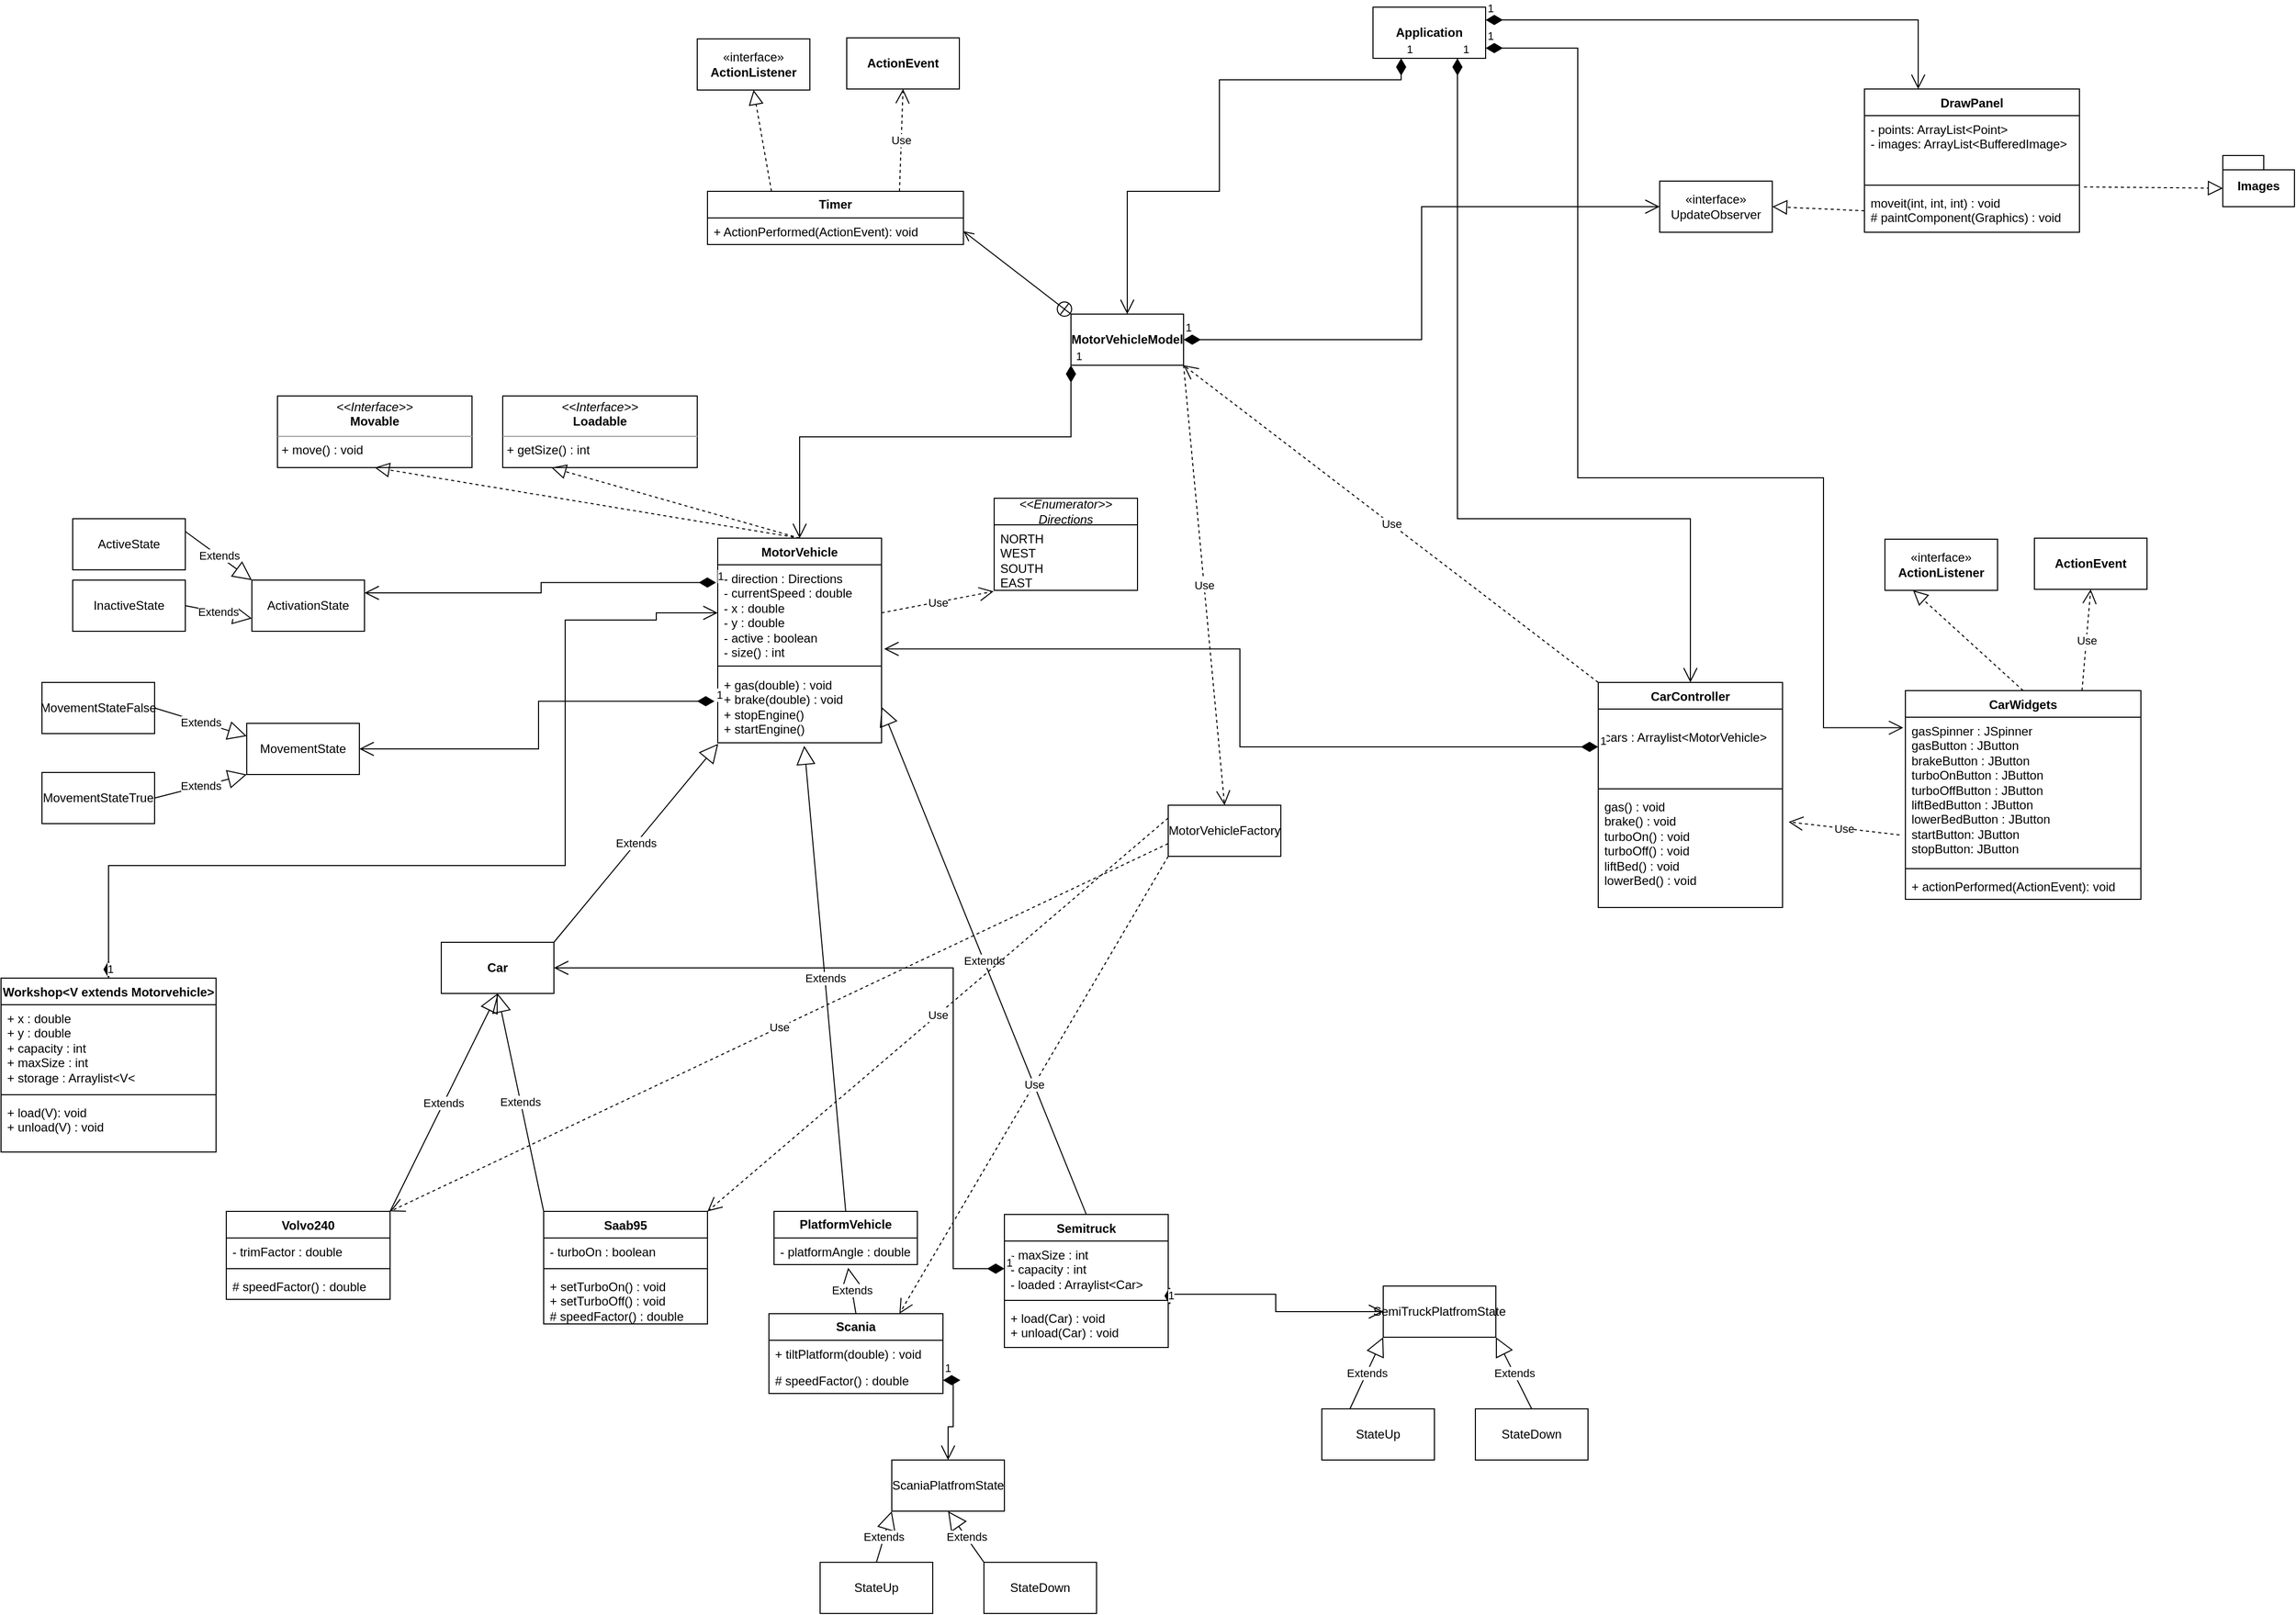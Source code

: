 <mxfile version="22.1.5" type="device">
  <diagram name="Sida-1" id="uA0Vbr96SRg69AaIN0WN">
    <mxGraphModel dx="2817" dy="2101" grid="1" gridSize="10" guides="1" tooltips="1" connect="1" arrows="1" fold="1" page="1" pageScale="1" pageWidth="827" pageHeight="1169" math="0" shadow="0">
      <root>
        <mxCell id="0" />
        <mxCell id="1" parent="0" />
        <mxCell id="_IKKTvD2-Kq94dH4sCkM-1" value="MotorVehicle" style="swimlane;fontStyle=1;align=center;verticalAlign=top;childLayout=stackLayout;horizontal=1;startSize=26;horizontalStack=0;resizeParent=1;resizeParentMax=0;resizeLast=0;collapsible=1;marginBottom=0;whiteSpace=wrap;html=1;" parent="1" vertex="1">
          <mxGeometry x="-100" y="-41" width="160" height="200" as="geometry" />
        </mxCell>
        <mxCell id="_IKKTvD2-Kq94dH4sCkM-2" value="- direction : Directions&lt;br&gt;- currentSpeed : double&lt;br&gt;- x : double&lt;br&gt;- y : double&lt;br&gt;- active : boolean&lt;br&gt;- size() : int" style="text;strokeColor=none;fillColor=none;align=left;verticalAlign=top;spacingLeft=4;spacingRight=4;overflow=hidden;rotatable=0;points=[[0,0.5],[1,0.5]];portConstraint=eastwest;whiteSpace=wrap;html=1;" parent="_IKKTvD2-Kq94dH4sCkM-1" vertex="1">
          <mxGeometry y="26" width="160" height="94" as="geometry" />
        </mxCell>
        <mxCell id="_IKKTvD2-Kq94dH4sCkM-3" value="" style="line;strokeWidth=1;fillColor=none;align=left;verticalAlign=middle;spacingTop=-1;spacingLeft=3;spacingRight=3;rotatable=0;labelPosition=right;points=[];portConstraint=eastwest;strokeColor=inherit;" parent="_IKKTvD2-Kq94dH4sCkM-1" vertex="1">
          <mxGeometry y="120" width="160" height="10" as="geometry" />
        </mxCell>
        <mxCell id="_IKKTvD2-Kq94dH4sCkM-4" value="+ gas(double) : void&lt;br&gt;+ brake(double) : void&lt;br&gt;+ stopEngine()&lt;br&gt;+ startEngine()" style="text;strokeColor=none;fillColor=none;align=left;verticalAlign=top;spacingLeft=4;spacingRight=4;overflow=hidden;rotatable=0;points=[[0,0.5],[1,0.5]];portConstraint=eastwest;whiteSpace=wrap;html=1;" parent="_IKKTvD2-Kq94dH4sCkM-1" vertex="1">
          <mxGeometry y="130" width="160" height="70" as="geometry" />
        </mxCell>
        <mxCell id="_IKKTvD2-Kq94dH4sCkM-5" value="&lt;p style=&quot;margin:0px;margin-top:4px;text-align:center;&quot;&gt;&lt;i&gt;&amp;lt;&amp;lt;Interface&amp;gt;&amp;gt;&lt;/i&gt;&lt;br&gt;&lt;b&gt;Movable&lt;/b&gt;&lt;/p&gt;&lt;hr size=&quot;1&quot;&gt;&lt;p style=&quot;margin:0px;margin-left:4px;&quot;&gt;+ move() : void&lt;/p&gt;" style="verticalAlign=top;align=left;overflow=fill;fontSize=12;fontFamily=Helvetica;html=1;whiteSpace=wrap;" parent="1" vertex="1">
          <mxGeometry x="-530" y="-180" width="190" height="70" as="geometry" />
        </mxCell>
        <mxCell id="_IKKTvD2-Kq94dH4sCkM-6" value="&lt;p style=&quot;margin:0px;margin-top:4px;text-align:center;&quot;&gt;&lt;i&gt;&amp;lt;&amp;lt;Interface&amp;gt;&amp;gt;&lt;/i&gt;&lt;br&gt;&lt;b&gt;Loadable&lt;/b&gt;&lt;/p&gt;&lt;hr size=&quot;1&quot;&gt;&lt;p style=&quot;margin:0px;margin-left:4px;&quot;&gt;+ getSize() : int&lt;/p&gt;" style="verticalAlign=top;align=left;overflow=fill;fontSize=12;fontFamily=Helvetica;html=1;whiteSpace=wrap;" parent="1" vertex="1">
          <mxGeometry x="-310" y="-180" width="190" height="70" as="geometry" />
        </mxCell>
        <mxCell id="_IKKTvD2-Kq94dH4sCkM-7" value="" style="endArrow=block;dashed=1;endFill=0;endSize=12;html=1;rounded=0;entryX=0.25;entryY=1;entryDx=0;entryDy=0;exitX=0.5;exitY=0;exitDx=0;exitDy=0;strokeColor=#000000;" parent="1" source="_IKKTvD2-Kq94dH4sCkM-1" target="_IKKTvD2-Kq94dH4sCkM-6" edge="1">
          <mxGeometry width="160" relative="1" as="geometry">
            <mxPoint x="10" y="69" as="sourcePoint" />
            <mxPoint x="170" y="69" as="targetPoint" />
          </mxGeometry>
        </mxCell>
        <mxCell id="_IKKTvD2-Kq94dH4sCkM-8" value="" style="endArrow=block;dashed=1;endFill=0;endSize=12;html=1;rounded=0;entryX=0.5;entryY=1;entryDx=0;entryDy=0;exitX=0.5;exitY=0;exitDx=0;exitDy=0;strokeColor=#000000;" parent="1" source="_IKKTvD2-Kq94dH4sCkM-1" target="_IKKTvD2-Kq94dH4sCkM-5" edge="1">
          <mxGeometry width="160" relative="1" as="geometry">
            <mxPoint x="10" y="69" as="sourcePoint" />
            <mxPoint x="170" y="69" as="targetPoint" />
          </mxGeometry>
        </mxCell>
        <mxCell id="_IKKTvD2-Kq94dH4sCkM-10" value="&lt;i&gt;&amp;lt;&amp;lt;Enumerator&amp;gt;&amp;gt;&lt;br&gt;Directions&lt;br&gt;&lt;/i&gt;" style="swimlane;fontStyle=0;childLayout=stackLayout;horizontal=1;startSize=26;fillColor=none;horizontalStack=0;resizeParent=1;resizeParentMax=0;resizeLast=0;collapsible=1;marginBottom=0;whiteSpace=wrap;html=1;" parent="1" vertex="1">
          <mxGeometry x="170" y="-80" width="140" height="90" as="geometry" />
        </mxCell>
        <mxCell id="_IKKTvD2-Kq94dH4sCkM-11" value="NORTH&lt;br&gt;WEST&lt;br&gt;SOUTH&lt;br&gt;EAST" style="text;strokeColor=none;fillColor=none;align=left;verticalAlign=top;spacingLeft=4;spacingRight=4;overflow=hidden;rotatable=0;points=[[0,0.5],[1,0.5]];portConstraint=eastwest;whiteSpace=wrap;html=1;" parent="_IKKTvD2-Kq94dH4sCkM-10" vertex="1">
          <mxGeometry y="26" width="140" height="64" as="geometry" />
        </mxCell>
        <mxCell id="_IKKTvD2-Kq94dH4sCkM-14" value="Use" style="endArrow=open;endSize=12;dashed=1;html=1;rounded=0;entryX=-0.004;entryY=1.016;entryDx=0;entryDy=0;entryPerimeter=0;exitX=1;exitY=0.5;exitDx=0;exitDy=0;strokeColor=#000000;" parent="1" source="_IKKTvD2-Kq94dH4sCkM-2" target="_IKKTvD2-Kq94dH4sCkM-11" edge="1">
          <mxGeometry width="160" relative="1" as="geometry">
            <mxPoint x="10" y="-31" as="sourcePoint" />
            <mxPoint x="170" y="-31" as="targetPoint" />
          </mxGeometry>
        </mxCell>
        <mxCell id="_IKKTvD2-Kq94dH4sCkM-19" value="&lt;b&gt;Car&lt;/b&gt;" style="html=1;whiteSpace=wrap;" parent="1" vertex="1">
          <mxGeometry x="-370" y="354" width="110" height="50" as="geometry" />
        </mxCell>
        <mxCell id="_IKKTvD2-Kq94dH4sCkM-20" value="Volvo240" style="swimlane;fontStyle=1;align=center;verticalAlign=top;childLayout=stackLayout;horizontal=1;startSize=26;horizontalStack=0;resizeParent=1;resizeParentMax=0;resizeLast=0;collapsible=1;marginBottom=0;whiteSpace=wrap;html=1;" parent="1" vertex="1">
          <mxGeometry x="-580" y="617" width="160" height="86" as="geometry" />
        </mxCell>
        <mxCell id="_IKKTvD2-Kq94dH4sCkM-21" value="- trimFactor : double" style="text;strokeColor=none;fillColor=none;align=left;verticalAlign=top;spacingLeft=4;spacingRight=4;overflow=hidden;rotatable=0;points=[[0,0.5],[1,0.5]];portConstraint=eastwest;whiteSpace=wrap;html=1;" parent="_IKKTvD2-Kq94dH4sCkM-20" vertex="1">
          <mxGeometry y="26" width="160" height="26" as="geometry" />
        </mxCell>
        <mxCell id="_IKKTvD2-Kq94dH4sCkM-22" value="" style="line;strokeWidth=1;fillColor=none;align=left;verticalAlign=middle;spacingTop=-1;spacingLeft=3;spacingRight=3;rotatable=0;labelPosition=right;points=[];portConstraint=eastwest;strokeColor=inherit;" parent="_IKKTvD2-Kq94dH4sCkM-20" vertex="1">
          <mxGeometry y="52" width="160" height="8" as="geometry" />
        </mxCell>
        <mxCell id="_IKKTvD2-Kq94dH4sCkM-23" value="# speedFactor() : double" style="text;strokeColor=none;fillColor=none;align=left;verticalAlign=top;spacingLeft=4;spacingRight=4;overflow=hidden;rotatable=0;points=[[0,0.5],[1,0.5]];portConstraint=eastwest;whiteSpace=wrap;html=1;" parent="_IKKTvD2-Kq94dH4sCkM-20" vertex="1">
          <mxGeometry y="60" width="160" height="26" as="geometry" />
        </mxCell>
        <mxCell id="_IKKTvD2-Kq94dH4sCkM-24" value="Saab95" style="swimlane;fontStyle=1;align=center;verticalAlign=top;childLayout=stackLayout;horizontal=1;startSize=26;horizontalStack=0;resizeParent=1;resizeParentMax=0;resizeLast=0;collapsible=1;marginBottom=0;whiteSpace=wrap;html=1;" parent="1" vertex="1">
          <mxGeometry x="-270" y="617" width="160" height="110" as="geometry" />
        </mxCell>
        <mxCell id="_IKKTvD2-Kq94dH4sCkM-25" value="- turboOn : boolean" style="text;strokeColor=none;fillColor=none;align=left;verticalAlign=top;spacingLeft=4;spacingRight=4;overflow=hidden;rotatable=0;points=[[0,0.5],[1,0.5]];portConstraint=eastwest;whiteSpace=wrap;html=1;" parent="_IKKTvD2-Kq94dH4sCkM-24" vertex="1">
          <mxGeometry y="26" width="160" height="26" as="geometry" />
        </mxCell>
        <mxCell id="_IKKTvD2-Kq94dH4sCkM-26" value="" style="line;strokeWidth=1;fillColor=none;align=left;verticalAlign=middle;spacingTop=-1;spacingLeft=3;spacingRight=3;rotatable=0;labelPosition=right;points=[];portConstraint=eastwest;strokeColor=inherit;" parent="_IKKTvD2-Kq94dH4sCkM-24" vertex="1">
          <mxGeometry y="52" width="160" height="8" as="geometry" />
        </mxCell>
        <mxCell id="_IKKTvD2-Kq94dH4sCkM-27" value="+ setTurboOn() : void&lt;br&gt;+ setTurboOff() : void&lt;br&gt;# speedFactor() : double" style="text;strokeColor=none;fillColor=none;align=left;verticalAlign=top;spacingLeft=4;spacingRight=4;overflow=hidden;rotatable=0;points=[[0,0.5],[1,0.5]];portConstraint=eastwest;whiteSpace=wrap;html=1;" parent="_IKKTvD2-Kq94dH4sCkM-24" vertex="1">
          <mxGeometry y="60" width="160" height="50" as="geometry" />
        </mxCell>
        <mxCell id="_IKKTvD2-Kq94dH4sCkM-28" value="Extends" style="endArrow=block;endSize=16;endFill=0;html=1;rounded=0;exitX=1;exitY=0;exitDx=0;exitDy=0;entryX=0.5;entryY=1;entryDx=0;entryDy=0;strokeColor=#000000;" parent="1" source="_IKKTvD2-Kq94dH4sCkM-20" target="_IKKTvD2-Kq94dH4sCkM-19" edge="1">
          <mxGeometry width="160" relative="1" as="geometry">
            <mxPoint x="-240" y="354" as="sourcePoint" />
            <mxPoint x="-80" y="354" as="targetPoint" />
          </mxGeometry>
        </mxCell>
        <mxCell id="_IKKTvD2-Kq94dH4sCkM-29" value="Extends" style="endArrow=block;endSize=16;endFill=0;html=1;rounded=0;exitX=0;exitY=0;exitDx=0;exitDy=0;entryX=0.5;entryY=1;entryDx=0;entryDy=0;strokeColor=#000000;" parent="1" source="_IKKTvD2-Kq94dH4sCkM-24" target="_IKKTvD2-Kq94dH4sCkM-19" edge="1">
          <mxGeometry width="160" relative="1" as="geometry">
            <mxPoint x="-240" y="354" as="sourcePoint" />
            <mxPoint x="-80" y="354" as="targetPoint" />
          </mxGeometry>
        </mxCell>
        <mxCell id="_IKKTvD2-Kq94dH4sCkM-31" value="Extends" style="endArrow=block;endSize=16;endFill=0;html=1;rounded=0;exitX=1;exitY=0;exitDx=0;exitDy=0;entryX=0.003;entryY=1.014;entryDx=0;entryDy=0;entryPerimeter=0;strokeColor=#000000;" parent="1" source="_IKKTvD2-Kq94dH4sCkM-19" target="_IKKTvD2-Kq94dH4sCkM-4" edge="1">
          <mxGeometry width="160" relative="1" as="geometry">
            <mxPoint x="-220" y="269" as="sourcePoint" />
            <mxPoint x="-60" y="269" as="targetPoint" />
          </mxGeometry>
        </mxCell>
        <mxCell id="_IKKTvD2-Kq94dH4sCkM-36" value="Extends" style="endArrow=block;endSize=16;endFill=0;html=1;rounded=0;exitX=0.5;exitY=0;exitDx=0;exitDy=0;entryX=0.528;entryY=1.042;entryDx=0;entryDy=0;entryPerimeter=0;strokeColor=#000000;" parent="1" source="_IKKTvD2-Kq94dH4sCkM-37" target="_IKKTvD2-Kq94dH4sCkM-4" edge="1">
          <mxGeometry width="160" relative="1" as="geometry">
            <mxPoint x="105" y="269" as="sourcePoint" />
            <mxPoint x="250" y="349" as="targetPoint" />
          </mxGeometry>
        </mxCell>
        <mxCell id="_IKKTvD2-Kq94dH4sCkM-37" value="&lt;b&gt;PlatformVehicle&lt;/b&gt;" style="swimlane;fontStyle=0;childLayout=stackLayout;horizontal=1;startSize=26;fillColor=none;horizontalStack=0;resizeParent=1;resizeParentMax=0;resizeLast=0;collapsible=1;marginBottom=0;whiteSpace=wrap;html=1;" parent="1" vertex="1">
          <mxGeometry x="-45" y="617" width="140" height="52" as="geometry" />
        </mxCell>
        <mxCell id="_IKKTvD2-Kq94dH4sCkM-38" value="- platformAngle : double" style="text;strokeColor=none;fillColor=none;align=left;verticalAlign=top;spacingLeft=4;spacingRight=4;overflow=hidden;rotatable=0;points=[[0,0.5],[1,0.5]];portConstraint=eastwest;whiteSpace=wrap;html=1;" parent="_IKKTvD2-Kq94dH4sCkM-37" vertex="1">
          <mxGeometry y="26" width="140" height="26" as="geometry" />
        </mxCell>
        <mxCell id="_IKKTvD2-Kq94dH4sCkM-41" value="&lt;b&gt;Scania&lt;/b&gt;" style="swimlane;fontStyle=0;childLayout=stackLayout;horizontal=1;startSize=26;fillColor=none;horizontalStack=0;resizeParent=1;resizeParentMax=0;resizeLast=0;collapsible=1;marginBottom=0;whiteSpace=wrap;html=1;" parent="1" vertex="1">
          <mxGeometry x="-50" y="717" width="170" height="78" as="geometry" />
        </mxCell>
        <mxCell id="_IKKTvD2-Kq94dH4sCkM-42" value="+ tiltPlatform(double) : void" style="text;strokeColor=none;fillColor=none;align=left;verticalAlign=top;spacingLeft=4;spacingRight=4;overflow=hidden;rotatable=0;points=[[0,0.5],[1,0.5]];portConstraint=eastwest;whiteSpace=wrap;html=1;" parent="_IKKTvD2-Kq94dH4sCkM-41" vertex="1">
          <mxGeometry y="26" width="170" height="26" as="geometry" />
        </mxCell>
        <mxCell id="_IKKTvD2-Kq94dH4sCkM-43" value="# speedFactor() : double" style="text;strokeColor=none;fillColor=none;align=left;verticalAlign=top;spacingLeft=4;spacingRight=4;overflow=hidden;rotatable=0;points=[[0,0.5],[1,0.5]];portConstraint=eastwest;whiteSpace=wrap;html=1;" parent="_IKKTvD2-Kq94dH4sCkM-41" vertex="1">
          <mxGeometry y="52" width="170" height="26" as="geometry" />
        </mxCell>
        <mxCell id="_IKKTvD2-Kq94dH4sCkM-46" value="Semitruck" style="swimlane;fontStyle=1;align=center;verticalAlign=top;childLayout=stackLayout;horizontal=1;startSize=26;horizontalStack=0;resizeParent=1;resizeParentMax=0;resizeLast=0;collapsible=1;marginBottom=0;whiteSpace=wrap;html=1;" parent="1" vertex="1">
          <mxGeometry x="180" y="620" width="160" height="130" as="geometry" />
        </mxCell>
        <mxCell id="_IKKTvD2-Kq94dH4sCkM-47" value="- maxSize : int&lt;br&gt;- capacity : int&lt;br&gt;- loaded : Arraylist&amp;lt;Car&amp;gt;" style="text;strokeColor=none;fillColor=none;align=left;verticalAlign=top;spacingLeft=4;spacingRight=4;overflow=hidden;rotatable=0;points=[[0,0.5],[1,0.5]];portConstraint=eastwest;whiteSpace=wrap;html=1;" parent="_IKKTvD2-Kq94dH4sCkM-46" vertex="1">
          <mxGeometry y="26" width="160" height="54" as="geometry" />
        </mxCell>
        <mxCell id="_IKKTvD2-Kq94dH4sCkM-48" value="" style="line;strokeWidth=1;fillColor=none;align=left;verticalAlign=middle;spacingTop=-1;spacingLeft=3;spacingRight=3;rotatable=0;labelPosition=right;points=[];portConstraint=eastwest;strokeColor=inherit;" parent="_IKKTvD2-Kq94dH4sCkM-46" vertex="1">
          <mxGeometry y="80" width="160" height="8" as="geometry" />
        </mxCell>
        <mxCell id="_IKKTvD2-Kq94dH4sCkM-49" value="+ load(Car) : void&lt;br&gt;+ unload(Car) : void" style="text;strokeColor=none;fillColor=none;align=left;verticalAlign=top;spacingLeft=4;spacingRight=4;overflow=hidden;rotatable=0;points=[[0,0.5],[1,0.5]];portConstraint=eastwest;whiteSpace=wrap;html=1;" parent="_IKKTvD2-Kq94dH4sCkM-46" vertex="1">
          <mxGeometry y="88" width="160" height="42" as="geometry" />
        </mxCell>
        <mxCell id="GvxSRBtj386_9GLS7rXv-1" value="Extends" style="endArrow=block;endSize=16;endFill=0;html=1;rounded=0;exitX=0.5;exitY=0;exitDx=0;exitDy=0;entryX=1;entryY=0.5;entryDx=0;entryDy=0;strokeColor=#000000;" parent="1" source="_IKKTvD2-Kq94dH4sCkM-46" target="_IKKTvD2-Kq94dH4sCkM-4" edge="1">
          <mxGeometry width="160" relative="1" as="geometry">
            <mxPoint x="320" y="179" as="sourcePoint" />
            <mxPoint x="480" y="179" as="targetPoint" />
          </mxGeometry>
        </mxCell>
        <mxCell id="GvxSRBtj386_9GLS7rXv-3" value="Extends" style="endArrow=block;endSize=16;endFill=0;html=1;rounded=0;exitX=0.5;exitY=0;exitDx=0;exitDy=0;entryX=0.517;entryY=1.118;entryDx=0;entryDy=0;entryPerimeter=0;strokeColor=#000000;" parent="1" source="_IKKTvD2-Kq94dH4sCkM-41" target="_IKKTvD2-Kq94dH4sCkM-38" edge="1">
          <mxGeometry width="160" relative="1" as="geometry">
            <mxPoint x="-260" y="612" as="sourcePoint" />
            <mxPoint x="-100" y="612" as="targetPoint" />
          </mxGeometry>
        </mxCell>
        <mxCell id="GvxSRBtj386_9GLS7rXv-4" value="1" style="endArrow=open;html=1;endSize=12;startArrow=diamondThin;startSize=14;startFill=1;edgeStyle=orthogonalEdgeStyle;align=left;verticalAlign=bottom;rounded=0;exitX=0;exitY=0.5;exitDx=0;exitDy=0;entryX=1;entryY=0.5;entryDx=0;entryDy=0;strokeColor=#000000;" parent="1" source="_IKKTvD2-Kq94dH4sCkM-47" target="_IKKTvD2-Kq94dH4sCkM-19" edge="1">
          <mxGeometry x="-1" y="3" relative="1" as="geometry">
            <mxPoint x="-160" y="399" as="sourcePoint" />
            <mxPoint y="399" as="targetPoint" />
            <Array as="points">
              <mxPoint x="130" y="673" />
              <mxPoint x="130" y="379" />
            </Array>
          </mxGeometry>
        </mxCell>
        <mxCell id="GvxSRBtj386_9GLS7rXv-5" value="Workshop&amp;lt;V extends Motorvehicle&amp;gt;" style="swimlane;fontStyle=1;align=center;verticalAlign=top;childLayout=stackLayout;horizontal=1;startSize=26;horizontalStack=0;resizeParent=1;resizeParentMax=0;resizeLast=0;collapsible=1;marginBottom=0;whiteSpace=wrap;html=1;" parent="1" vertex="1">
          <mxGeometry x="-800" y="389" width="210" height="170" as="geometry" />
        </mxCell>
        <mxCell id="GvxSRBtj386_9GLS7rXv-6" value="+ x : double&lt;br&gt;+ y : double&lt;br&gt;+ capacity : int&lt;br&gt;+ maxSize : int&lt;br&gt;+ storage : Arraylist&amp;lt;V&amp;lt;" style="text;strokeColor=none;fillColor=none;align=left;verticalAlign=top;spacingLeft=4;spacingRight=4;overflow=hidden;rotatable=0;points=[[0,0.5],[1,0.5]];portConstraint=eastwest;whiteSpace=wrap;html=1;" parent="GvxSRBtj386_9GLS7rXv-5" vertex="1">
          <mxGeometry y="26" width="210" height="84" as="geometry" />
        </mxCell>
        <mxCell id="GvxSRBtj386_9GLS7rXv-7" value="" style="line;strokeWidth=1;fillColor=none;align=left;verticalAlign=middle;spacingTop=-1;spacingLeft=3;spacingRight=3;rotatable=0;labelPosition=right;points=[];portConstraint=eastwest;strokeColor=inherit;" parent="GvxSRBtj386_9GLS7rXv-5" vertex="1">
          <mxGeometry y="110" width="210" height="8" as="geometry" />
        </mxCell>
        <mxCell id="GvxSRBtj386_9GLS7rXv-8" value="+ load(V): void&lt;br&gt;+ unload(V) : void" style="text;strokeColor=none;fillColor=none;align=left;verticalAlign=top;spacingLeft=4;spacingRight=4;overflow=hidden;rotatable=0;points=[[0,0.5],[1,0.5]];portConstraint=eastwest;whiteSpace=wrap;html=1;" parent="GvxSRBtj386_9GLS7rXv-5" vertex="1">
          <mxGeometry y="118" width="210" height="52" as="geometry" />
        </mxCell>
        <mxCell id="GvxSRBtj386_9GLS7rXv-10" value="1" style="endArrow=open;html=1;endSize=12;startArrow=diamondThin;startSize=14;startFill=1;edgeStyle=orthogonalEdgeStyle;align=left;verticalAlign=bottom;rounded=0;exitX=0.5;exitY=0;exitDx=0;exitDy=0;entryX=0;entryY=0.5;entryDx=0;entryDy=0;strokeColor=#000000;" parent="1" source="GvxSRBtj386_9GLS7rXv-5" target="_IKKTvD2-Kq94dH4sCkM-2" edge="1">
          <mxGeometry x="-1" y="3" relative="1" as="geometry">
            <mxPoint x="-780" y="289" as="sourcePoint" />
            <mxPoint x="-250" y="29" as="targetPoint" />
            <Array as="points">
              <mxPoint x="-695" y="279" />
              <mxPoint x="-249" y="279" />
              <mxPoint x="-249" y="39" />
              <mxPoint x="-160" y="39" />
              <mxPoint x="-160" y="32" />
            </Array>
          </mxGeometry>
        </mxCell>
        <mxCell id="GvxSRBtj386_9GLS7rXv-12" value="CarController" style="swimlane;fontStyle=1;align=center;verticalAlign=top;childLayout=stackLayout;horizontal=1;startSize=26;horizontalStack=0;resizeParent=1;resizeParentMax=0;resizeLast=0;collapsible=1;marginBottom=0;whiteSpace=wrap;html=1;" parent="1" vertex="1">
          <mxGeometry x="760" y="100" width="180" height="220" as="geometry" />
        </mxCell>
        <mxCell id="GvxSRBtj386_9GLS7rXv-13" value="&lt;br&gt;cars : Arraylist&amp;lt;MotorVehicle&amp;gt;" style="text;strokeColor=none;fillColor=none;align=left;verticalAlign=top;spacingLeft=4;spacingRight=4;overflow=hidden;rotatable=0;points=[[0,0.5],[1,0.5]];portConstraint=eastwest;whiteSpace=wrap;html=1;" parent="GvxSRBtj386_9GLS7rXv-12" vertex="1">
          <mxGeometry y="26" width="180" height="74" as="geometry" />
        </mxCell>
        <mxCell id="GvxSRBtj386_9GLS7rXv-14" value="" style="line;strokeWidth=1;fillColor=none;align=left;verticalAlign=middle;spacingTop=-1;spacingLeft=3;spacingRight=3;rotatable=0;labelPosition=right;points=[];portConstraint=eastwest;strokeColor=inherit;" parent="GvxSRBtj386_9GLS7rXv-12" vertex="1">
          <mxGeometry y="100" width="180" height="8" as="geometry" />
        </mxCell>
        <mxCell id="GvxSRBtj386_9GLS7rXv-15" value="gas() : void&lt;br&gt;brake() : void&lt;br&gt;turboOn() : void&lt;br&gt;turboOff() : void&lt;br&gt;liftBed() : void&lt;br&gt;lowerBed() : void" style="text;strokeColor=none;fillColor=none;align=left;verticalAlign=top;spacingLeft=4;spacingRight=4;overflow=hidden;rotatable=0;points=[[0,0.5],[1,0.5]];portConstraint=eastwest;whiteSpace=wrap;html=1;" parent="GvxSRBtj386_9GLS7rXv-12" vertex="1">
          <mxGeometry y="108" width="180" height="112" as="geometry" />
        </mxCell>
        <mxCell id="GvxSRBtj386_9GLS7rXv-20" value="&lt;b&gt;Timer&lt;/b&gt;" style="swimlane;fontStyle=0;childLayout=stackLayout;horizontal=1;startSize=26;fillColor=none;horizontalStack=0;resizeParent=1;resizeParentMax=0;resizeLast=0;collapsible=1;marginBottom=0;whiteSpace=wrap;html=1;" parent="1" vertex="1">
          <mxGeometry x="-110" y="-380" width="250" height="52" as="geometry" />
        </mxCell>
        <mxCell id="GvxSRBtj386_9GLS7rXv-21" value="+ ActionPerformed(ActionEvent): void" style="text;strokeColor=none;fillColor=none;align=left;verticalAlign=top;spacingLeft=4;spacingRight=4;overflow=hidden;rotatable=0;points=[[0,0.5],[1,0.5]];portConstraint=eastwest;whiteSpace=wrap;html=1;" parent="GvxSRBtj386_9GLS7rXv-20" vertex="1">
          <mxGeometry y="26" width="250" height="26" as="geometry" />
        </mxCell>
        <mxCell id="GvxSRBtj386_9GLS7rXv-25" value="«interface»&lt;br&gt;&lt;b&gt;ActionListener&lt;/b&gt;" style="html=1;whiteSpace=wrap;" parent="1" vertex="1">
          <mxGeometry x="1040" y="-40" width="110" height="50" as="geometry" />
        </mxCell>
        <mxCell id="GvxSRBtj386_9GLS7rXv-28" value="CarWidgets" style="swimlane;fontStyle=1;align=center;verticalAlign=top;childLayout=stackLayout;horizontal=1;startSize=26;horizontalStack=0;resizeParent=1;resizeParentMax=0;resizeLast=0;collapsible=1;marginBottom=0;whiteSpace=wrap;html=1;" parent="1" vertex="1">
          <mxGeometry x="1060" y="108" width="230" height="204" as="geometry" />
        </mxCell>
        <mxCell id="GvxSRBtj386_9GLS7rXv-29" value="gasSpinner : JSpinner&lt;br&gt;gasButton : JButton&lt;br&gt;brakeButton : JButton&lt;br&gt;turboOnButton : JButton&lt;br&gt;turboOffButton : JButton&lt;br&gt;liftBedButton : JButton&lt;br&gt;lowerBedButton : JButton&lt;br&gt;startButton: JButton&lt;br&gt;stopButton: JButton" style="text;strokeColor=none;fillColor=none;align=left;verticalAlign=top;spacingLeft=4;spacingRight=4;overflow=hidden;rotatable=0;points=[[0,0.5],[1,0.5]];portConstraint=eastwest;whiteSpace=wrap;html=1;" parent="GvxSRBtj386_9GLS7rXv-28" vertex="1">
          <mxGeometry y="26" width="230" height="144" as="geometry" />
        </mxCell>
        <mxCell id="GvxSRBtj386_9GLS7rXv-30" value="" style="line;strokeWidth=1;fillColor=none;align=left;verticalAlign=middle;spacingTop=-1;spacingLeft=3;spacingRight=3;rotatable=0;labelPosition=right;points=[];portConstraint=eastwest;strokeColor=inherit;" parent="GvxSRBtj386_9GLS7rXv-28" vertex="1">
          <mxGeometry y="170" width="230" height="8" as="geometry" />
        </mxCell>
        <mxCell id="GvxSRBtj386_9GLS7rXv-31" value="+ actionPerformed(ActionEvent): void" style="text;strokeColor=none;fillColor=none;align=left;verticalAlign=top;spacingLeft=4;spacingRight=4;overflow=hidden;rotatable=0;points=[[0,0.5],[1,0.5]];portConstraint=eastwest;whiteSpace=wrap;html=1;" parent="GvxSRBtj386_9GLS7rXv-28" vertex="1">
          <mxGeometry y="178" width="230" height="26" as="geometry" />
        </mxCell>
        <mxCell id="GvxSRBtj386_9GLS7rXv-32" value="1" style="endArrow=open;html=1;endSize=12;startArrow=diamondThin;startSize=14;startFill=1;edgeStyle=orthogonalEdgeStyle;align=left;verticalAlign=bottom;rounded=0;entryX=1.016;entryY=0.875;entryDx=0;entryDy=0;entryPerimeter=0;exitX=0;exitY=0.5;exitDx=0;exitDy=0;strokeColor=#000000;" parent="1" source="GvxSRBtj386_9GLS7rXv-13" target="_IKKTvD2-Kq94dH4sCkM-2" edge="1">
          <mxGeometry x="-1" y="3" relative="1" as="geometry">
            <mxPoint x="820" y="190" as="sourcePoint" />
            <mxPoint x="980" y="190" as="targetPoint" />
          </mxGeometry>
        </mxCell>
        <mxCell id="GvxSRBtj386_9GLS7rXv-37" value="&lt;b&gt;ActionEvent&lt;/b&gt;" style="html=1;whiteSpace=wrap;" parent="1" vertex="1">
          <mxGeometry x="1186" y="-41" width="110" height="50" as="geometry" />
        </mxCell>
        <mxCell id="GvxSRBtj386_9GLS7rXv-38" value="" style="endArrow=block;dashed=1;endFill=0;endSize=12;html=1;rounded=0;exitX=0.5;exitY=0;exitDx=0;exitDy=0;entryX=0.25;entryY=1;entryDx=0;entryDy=0;strokeColor=#000000;" parent="1" source="GvxSRBtj386_9GLS7rXv-28" target="GvxSRBtj386_9GLS7rXv-25" edge="1">
          <mxGeometry width="160" relative="1" as="geometry">
            <mxPoint x="1010" y="180" as="sourcePoint" />
            <mxPoint x="1190" y="20" as="targetPoint" />
          </mxGeometry>
        </mxCell>
        <mxCell id="GvxSRBtj386_9GLS7rXv-39" value="Use" style="endArrow=open;endSize=12;dashed=1;html=1;rounded=0;exitX=0.75;exitY=0;exitDx=0;exitDy=0;entryX=0.5;entryY=1;entryDx=0;entryDy=0;strokeColor=#000000;" parent="1" source="GvxSRBtj386_9GLS7rXv-28" target="GvxSRBtj386_9GLS7rXv-37" edge="1">
          <mxGeometry width="160" relative="1" as="geometry">
            <mxPoint x="1010" y="180" as="sourcePoint" />
            <mxPoint x="1170" y="180" as="targetPoint" />
          </mxGeometry>
        </mxCell>
        <mxCell id="GvxSRBtj386_9GLS7rXv-43" value="Use" style="endArrow=open;endSize=12;dashed=1;html=1;rounded=0;exitX=-0.025;exitY=0.799;exitDx=0;exitDy=0;exitPerimeter=0;entryX=1.033;entryY=0.253;entryDx=0;entryDy=0;entryPerimeter=0;strokeColor=#000000;" parent="1" source="GvxSRBtj386_9GLS7rXv-29" target="GvxSRBtj386_9GLS7rXv-15" edge="1">
          <mxGeometry width="160" relative="1" as="geometry">
            <mxPoint x="970" y="268" as="sourcePoint" />
            <mxPoint x="1130" y="268" as="targetPoint" />
          </mxGeometry>
        </mxCell>
        <mxCell id="GvxSRBtj386_9GLS7rXv-45" value="DrawPanel" style="swimlane;fontStyle=1;align=center;verticalAlign=top;childLayout=stackLayout;horizontal=1;startSize=26;horizontalStack=0;resizeParent=1;resizeParentMax=0;resizeLast=0;collapsible=1;marginBottom=0;whiteSpace=wrap;html=1;" parent="1" vertex="1">
          <mxGeometry x="1020" y="-480" width="210" height="140" as="geometry" />
        </mxCell>
        <mxCell id="GvxSRBtj386_9GLS7rXv-46" value="- points: ArrayList&amp;lt;Point&amp;gt;&lt;br&gt;- images: ArrayList&amp;lt;BufferedImage&amp;gt;" style="text;strokeColor=none;fillColor=none;align=left;verticalAlign=top;spacingLeft=4;spacingRight=4;overflow=hidden;rotatable=0;points=[[0,0.5],[1,0.5]];portConstraint=eastwest;whiteSpace=wrap;html=1;" parent="GvxSRBtj386_9GLS7rXv-45" vertex="1">
          <mxGeometry y="26" width="210" height="64" as="geometry" />
        </mxCell>
        <mxCell id="GvxSRBtj386_9GLS7rXv-47" value="" style="line;strokeWidth=1;fillColor=none;align=left;verticalAlign=middle;spacingTop=-1;spacingLeft=3;spacingRight=3;rotatable=0;labelPosition=right;points=[];portConstraint=eastwest;strokeColor=inherit;" parent="GvxSRBtj386_9GLS7rXv-45" vertex="1">
          <mxGeometry y="90" width="210" height="8" as="geometry" />
        </mxCell>
        <mxCell id="GvxSRBtj386_9GLS7rXv-48" value="moveit(int, int, int) : void&lt;br&gt;# paintComponent(Graphics) : void" style="text;strokeColor=none;fillColor=none;align=left;verticalAlign=top;spacingLeft=4;spacingRight=4;overflow=hidden;rotatable=0;points=[[0,0.5],[1,0.5]];portConstraint=eastwest;whiteSpace=wrap;html=1;" parent="GvxSRBtj386_9GLS7rXv-45" vertex="1">
          <mxGeometry y="98" width="210" height="42" as="geometry" />
        </mxCell>
        <mxCell id="GvxSRBtj386_9GLS7rXv-56" value="Images" style="shape=folder;fontStyle=1;spacingTop=10;tabWidth=40;tabHeight=14;tabPosition=left;html=1;whiteSpace=wrap;" parent="1" vertex="1">
          <mxGeometry x="1370" y="-415" width="70" height="50" as="geometry" />
        </mxCell>
        <mxCell id="GvxSRBtj386_9GLS7rXv-57" value="" style="endArrow=block;dashed=1;endFill=0;endSize=12;html=1;rounded=0;exitX=1.021;exitY=1.089;exitDx=0;exitDy=0;exitPerimeter=0;entryX=0;entryY=0;entryDx=0;entryDy=32;entryPerimeter=0;strokeColor=#000000;" parent="1" source="GvxSRBtj386_9GLS7rXv-46" target="GvxSRBtj386_9GLS7rXv-56" edge="1">
          <mxGeometry width="160" relative="1" as="geometry">
            <mxPoint x="1260" y="-315" as="sourcePoint" />
            <mxPoint x="1420" y="-315" as="targetPoint" />
          </mxGeometry>
        </mxCell>
        <mxCell id="GvxSRBtj386_9GLS7rXv-73" value="&lt;b&gt;Application&lt;/b&gt;" style="html=1;whiteSpace=wrap;" parent="1" vertex="1">
          <mxGeometry x="540" y="-560" width="110" height="50" as="geometry" />
        </mxCell>
        <mxCell id="GvxSRBtj386_9GLS7rXv-74" value="&lt;b&gt;MotorVehicleModel&lt;/b&gt;" style="html=1;whiteSpace=wrap;" parent="1" vertex="1">
          <mxGeometry x="245" y="-260" width="110" height="50" as="geometry" />
        </mxCell>
        <mxCell id="GvxSRBtj386_9GLS7rXv-75" value="" style="endArrow=open;startArrow=circlePlus;endFill=0;startFill=0;endSize=8;html=1;rounded=0;exitX=0;exitY=0;exitDx=0;exitDy=0;entryX=1;entryY=0.5;entryDx=0;entryDy=0;" parent="1" source="GvxSRBtj386_9GLS7rXv-74" target="GvxSRBtj386_9GLS7rXv-21" edge="1">
          <mxGeometry width="160" relative="1" as="geometry">
            <mxPoint x="660" y="-60" as="sourcePoint" />
            <mxPoint x="820" y="-60" as="targetPoint" />
          </mxGeometry>
        </mxCell>
        <mxCell id="GvxSRBtj386_9GLS7rXv-76" value="1" style="endArrow=open;html=1;endSize=12;startArrow=diamondThin;startSize=14;startFill=1;edgeStyle=orthogonalEdgeStyle;align=left;verticalAlign=bottom;rounded=0;entryX=0.5;entryY=0;entryDx=0;entryDy=0;exitX=0.25;exitY=1;exitDx=0;exitDy=0;" parent="1" source="GvxSRBtj386_9GLS7rXv-73" target="GvxSRBtj386_9GLS7rXv-74" edge="1">
          <mxGeometry x="-1" y="3" relative="1" as="geometry">
            <mxPoint x="440" y="-489" as="sourcePoint" />
            <mxPoint x="1090" y="-290" as="targetPoint" />
            <Array as="points">
              <mxPoint x="568" y="-489" />
              <mxPoint x="390" y="-489" />
              <mxPoint x="390" y="-380" />
              <mxPoint x="300" y="-380" />
            </Array>
          </mxGeometry>
        </mxCell>
        <mxCell id="GvxSRBtj386_9GLS7rXv-79" value="«interface»&lt;br&gt;UpdateObserver" style="html=1;whiteSpace=wrap;" parent="1" vertex="1">
          <mxGeometry x="820" y="-390" width="110" height="50" as="geometry" />
        </mxCell>
        <mxCell id="GvxSRBtj386_9GLS7rXv-81" value="" style="endArrow=block;dashed=1;endFill=0;endSize=12;html=1;rounded=0;exitX=0;exitY=0.5;exitDx=0;exitDy=0;entryX=1;entryY=0.5;entryDx=0;entryDy=0;" parent="1" source="GvxSRBtj386_9GLS7rXv-48" target="GvxSRBtj386_9GLS7rXv-79" edge="1">
          <mxGeometry width="160" relative="1" as="geometry">
            <mxPoint x="1170" y="-450" as="sourcePoint" />
            <mxPoint x="1330" y="-450" as="targetPoint" />
          </mxGeometry>
        </mxCell>
        <mxCell id="GvxSRBtj386_9GLS7rXv-82" value="1" style="endArrow=open;html=1;endSize=12;startArrow=diamondThin;startSize=14;startFill=1;edgeStyle=orthogonalEdgeStyle;align=left;verticalAlign=bottom;rounded=0;exitX=1;exitY=0.5;exitDx=0;exitDy=0;entryX=0;entryY=0.5;entryDx=0;entryDy=0;" parent="1" source="GvxSRBtj386_9GLS7rXv-74" target="GvxSRBtj386_9GLS7rXv-79" edge="1">
          <mxGeometry x="-1" y="3" relative="1" as="geometry">
            <mxPoint x="940" y="20" as="sourcePoint" />
            <mxPoint x="1100" y="20" as="targetPoint" />
          </mxGeometry>
        </mxCell>
        <mxCell id="GvxSRBtj386_9GLS7rXv-83" value="1" style="endArrow=open;html=1;endSize=12;startArrow=diamondThin;startSize=14;startFill=1;edgeStyle=orthogonalEdgeStyle;align=left;verticalAlign=bottom;rounded=0;exitX=0.75;exitY=1;exitDx=0;exitDy=0;entryX=0.5;entryY=0;entryDx=0;entryDy=0;" parent="1" source="GvxSRBtj386_9GLS7rXv-73" target="GvxSRBtj386_9GLS7rXv-12" edge="1">
          <mxGeometry x="-1" y="3" relative="1" as="geometry">
            <mxPoint x="800" y="100" as="sourcePoint" />
            <mxPoint x="960" y="100" as="targetPoint" />
            <Array as="points">
              <mxPoint x="623" y="-60" />
              <mxPoint x="850" y="-60" />
            </Array>
          </mxGeometry>
        </mxCell>
        <mxCell id="GvxSRBtj386_9GLS7rXv-85" value="1" style="endArrow=open;html=1;endSize=12;startArrow=diamondThin;startSize=14;startFill=1;edgeStyle=orthogonalEdgeStyle;align=left;verticalAlign=bottom;rounded=0;exitX=1;exitY=1;exitDx=0;exitDy=0;entryX=-0.009;entryY=0.141;entryDx=0;entryDy=0;entryPerimeter=0;" parent="1" edge="1">
          <mxGeometry x="-1" y="3" relative="1" as="geometry">
            <mxPoint x="650" y="-520.0" as="sourcePoint" />
            <mxPoint x="1057.93" y="144.304" as="targetPoint" />
            <Array as="points">
              <mxPoint x="740" y="-520" />
              <mxPoint x="740" y="-100" />
              <mxPoint x="980" y="-100" />
              <mxPoint x="980" y="144" />
            </Array>
          </mxGeometry>
        </mxCell>
        <mxCell id="GvxSRBtj386_9GLS7rXv-87" value="«interface»&lt;br&gt;&lt;b&gt;ActionListener&lt;/b&gt;" style="html=1;whiteSpace=wrap;" parent="1" vertex="1">
          <mxGeometry x="-120" y="-529" width="110" height="50" as="geometry" />
        </mxCell>
        <mxCell id="GvxSRBtj386_9GLS7rXv-88" value="&lt;b&gt;ActionEvent&lt;/b&gt;" style="html=1;whiteSpace=wrap;" parent="1" vertex="1">
          <mxGeometry x="26" y="-530" width="110" height="50" as="geometry" />
        </mxCell>
        <mxCell id="GvxSRBtj386_9GLS7rXv-89" value="Use" style="endArrow=open;endSize=12;dashed=1;html=1;rounded=0;exitX=0.75;exitY=0;exitDx=0;exitDy=0;entryX=0.5;entryY=1;entryDx=0;entryDy=0;" parent="1" source="GvxSRBtj386_9GLS7rXv-20" target="GvxSRBtj386_9GLS7rXv-88" edge="1">
          <mxGeometry width="160" relative="1" as="geometry">
            <mxPoint x="520" y="100" as="sourcePoint" />
            <mxPoint x="680" y="100" as="targetPoint" />
          </mxGeometry>
        </mxCell>
        <mxCell id="GvxSRBtj386_9GLS7rXv-90" value="" style="endArrow=block;dashed=1;endFill=0;endSize=12;html=1;rounded=0;exitX=0.25;exitY=0;exitDx=0;exitDy=0;entryX=0.5;entryY=1;entryDx=0;entryDy=0;" parent="1" source="GvxSRBtj386_9GLS7rXv-20" target="GvxSRBtj386_9GLS7rXv-87" edge="1">
          <mxGeometry width="160" relative="1" as="geometry">
            <mxPoint x="520" y="100" as="sourcePoint" />
            <mxPoint x="680" y="100" as="targetPoint" />
          </mxGeometry>
        </mxCell>
        <mxCell id="GvxSRBtj386_9GLS7rXv-91" value="1" style="endArrow=open;html=1;endSize=12;startArrow=diamondThin;startSize=14;startFill=1;edgeStyle=orthogonalEdgeStyle;align=left;verticalAlign=bottom;rounded=0;exitX=0;exitY=1;exitDx=0;exitDy=0;entryX=0.5;entryY=0;entryDx=0;entryDy=0;" parent="1" source="GvxSRBtj386_9GLS7rXv-74" target="_IKKTvD2-Kq94dH4sCkM-1" edge="1">
          <mxGeometry x="-1" y="3" relative="1" as="geometry">
            <mxPoint x="520" y="260" as="sourcePoint" />
            <mxPoint x="680" y="260" as="targetPoint" />
            <Array as="points">
              <mxPoint x="245" y="-140" />
              <mxPoint x="-20" y="-140" />
            </Array>
          </mxGeometry>
        </mxCell>
        <mxCell id="VZkbXW3jdWE0Uo5BMhJD-1" value="1" style="endArrow=open;html=1;endSize=12;startArrow=diamondThin;startSize=14;startFill=1;edgeStyle=orthogonalEdgeStyle;align=left;verticalAlign=bottom;rounded=0;exitX=1;exitY=0.25;exitDx=0;exitDy=0;entryX=0.25;entryY=0;entryDx=0;entryDy=0;" parent="1" source="GvxSRBtj386_9GLS7rXv-73" target="GvxSRBtj386_9GLS7rXv-45" edge="1">
          <mxGeometry x="-1" y="3" relative="1" as="geometry">
            <mxPoint x="800" y="-320" as="sourcePoint" />
            <mxPoint x="960" y="-320" as="targetPoint" />
          </mxGeometry>
        </mxCell>
        <mxCell id="PfVD4JJxPIMW8YEd3Mqt-1" value="MovementState" style="html=1;whiteSpace=wrap;" vertex="1" parent="1">
          <mxGeometry x="-560" y="140" width="110" height="50" as="geometry" />
        </mxCell>
        <mxCell id="PfVD4JJxPIMW8YEd3Mqt-2" value="MovementStateFalse" style="html=1;whiteSpace=wrap;" vertex="1" parent="1">
          <mxGeometry x="-760" y="100" width="110" height="50" as="geometry" />
        </mxCell>
        <mxCell id="PfVD4JJxPIMW8YEd3Mqt-3" value="MovementStateTrue" style="html=1;whiteSpace=wrap;" vertex="1" parent="1">
          <mxGeometry x="-760" y="188" width="110" height="50" as="geometry" />
        </mxCell>
        <mxCell id="PfVD4JJxPIMW8YEd3Mqt-4" value="Extends" style="endArrow=block;endSize=16;endFill=0;html=1;rounded=0;exitX=1;exitY=0.5;exitDx=0;exitDy=0;entryX=0;entryY=1;entryDx=0;entryDy=0;" edge="1" parent="1" source="PfVD4JJxPIMW8YEd3Mqt-3" target="PfVD4JJxPIMW8YEd3Mqt-1">
          <mxGeometry width="160" relative="1" as="geometry">
            <mxPoint x="-100" y="470" as="sourcePoint" />
            <mxPoint x="60" y="470" as="targetPoint" />
          </mxGeometry>
        </mxCell>
        <mxCell id="PfVD4JJxPIMW8YEd3Mqt-5" value="Extends" style="endArrow=block;endSize=16;endFill=0;html=1;rounded=0;exitX=1;exitY=0.5;exitDx=0;exitDy=0;entryX=0;entryY=0.25;entryDx=0;entryDy=0;" edge="1" parent="1" source="PfVD4JJxPIMW8YEd3Mqt-2" target="PfVD4JJxPIMW8YEd3Mqt-1">
          <mxGeometry width="160" relative="1" as="geometry">
            <mxPoint x="-100" y="470" as="sourcePoint" />
            <mxPoint x="60" y="470" as="targetPoint" />
          </mxGeometry>
        </mxCell>
        <mxCell id="PfVD4JJxPIMW8YEd3Mqt-7" value="ScaniaPlatfromState" style="html=1;whiteSpace=wrap;" vertex="1" parent="1">
          <mxGeometry x="70" y="860" width="110" height="50" as="geometry" />
        </mxCell>
        <mxCell id="PfVD4JJxPIMW8YEd3Mqt-8" value="StateUp" style="html=1;whiteSpace=wrap;" vertex="1" parent="1">
          <mxGeometry y="960" width="110" height="50" as="geometry" />
        </mxCell>
        <mxCell id="PfVD4JJxPIMW8YEd3Mqt-9" value="StateDown" style="html=1;whiteSpace=wrap;" vertex="1" parent="1">
          <mxGeometry x="160" y="960" width="110" height="50" as="geometry" />
        </mxCell>
        <mxCell id="PfVD4JJxPIMW8YEd3Mqt-10" value="1" style="endArrow=open;html=1;endSize=12;startArrow=diamondThin;startSize=14;startFill=1;edgeStyle=orthogonalEdgeStyle;align=left;verticalAlign=bottom;rounded=0;exitX=-0.02;exitY=0.42;exitDx=0;exitDy=0;exitPerimeter=0;entryX=1;entryY=0.5;entryDx=0;entryDy=0;" edge="1" parent="1" source="_IKKTvD2-Kq94dH4sCkM-4" target="PfVD4JJxPIMW8YEd3Mqt-1">
          <mxGeometry x="-1" y="3" relative="1" as="geometry">
            <mxPoint x="-290" y="160" as="sourcePoint" />
            <mxPoint x="-130" y="160" as="targetPoint" />
          </mxGeometry>
        </mxCell>
        <mxCell id="PfVD4JJxPIMW8YEd3Mqt-11" value="ActivationState" style="html=1;whiteSpace=wrap;" vertex="1" parent="1">
          <mxGeometry x="-555" width="110" height="50" as="geometry" />
        </mxCell>
        <mxCell id="PfVD4JJxPIMW8YEd3Mqt-12" value="ActiveState" style="html=1;whiteSpace=wrap;" vertex="1" parent="1">
          <mxGeometry x="-730" y="-60" width="110" height="50" as="geometry" />
        </mxCell>
        <mxCell id="PfVD4JJxPIMW8YEd3Mqt-13" value="InactiveState" style="html=1;whiteSpace=wrap;" vertex="1" parent="1">
          <mxGeometry x="-730" width="110" height="50" as="geometry" />
        </mxCell>
        <mxCell id="PfVD4JJxPIMW8YEd3Mqt-14" value="Extends" style="endArrow=block;endSize=16;endFill=0;html=1;rounded=0;exitX=1;exitY=0.5;exitDx=0;exitDy=0;entryX=0;entryY=0.75;entryDx=0;entryDy=0;" edge="1" parent="1" source="PfVD4JJxPIMW8YEd3Mqt-13" target="PfVD4JJxPIMW8YEd3Mqt-11">
          <mxGeometry width="160" relative="1" as="geometry">
            <mxPoint x="-490" y="110" as="sourcePoint" />
            <mxPoint x="-330" y="110" as="targetPoint" />
          </mxGeometry>
        </mxCell>
        <mxCell id="PfVD4JJxPIMW8YEd3Mqt-15" value="Extends" style="endArrow=block;endSize=16;endFill=0;html=1;rounded=0;exitX=1;exitY=0.25;exitDx=0;exitDy=0;entryX=0;entryY=0;entryDx=0;entryDy=0;" edge="1" parent="1" source="PfVD4JJxPIMW8YEd3Mqt-12" target="PfVD4JJxPIMW8YEd3Mqt-11">
          <mxGeometry width="160" relative="1" as="geometry">
            <mxPoint x="-490" y="110" as="sourcePoint" />
            <mxPoint x="-330" y="110" as="targetPoint" />
          </mxGeometry>
        </mxCell>
        <mxCell id="PfVD4JJxPIMW8YEd3Mqt-16" value="1" style="endArrow=open;html=1;endSize=12;startArrow=diamondThin;startSize=14;startFill=1;edgeStyle=orthogonalEdgeStyle;align=left;verticalAlign=bottom;rounded=0;entryX=1;entryY=0.25;entryDx=0;entryDy=0;exitX=-0.01;exitY=0.185;exitDx=0;exitDy=0;exitPerimeter=0;" edge="1" parent="1" source="_IKKTvD2-Kq94dH4sCkM-2" target="PfVD4JJxPIMW8YEd3Mqt-11">
          <mxGeometry x="-1" y="3" relative="1" as="geometry">
            <mxPoint x="-370" y="24.6" as="sourcePoint" />
            <mxPoint x="-210" y="24.6" as="targetPoint" />
          </mxGeometry>
        </mxCell>
        <mxCell id="PfVD4JJxPIMW8YEd3Mqt-17" value="Extends" style="endArrow=block;endSize=16;endFill=0;html=1;rounded=0;exitX=0.5;exitY=0;exitDx=0;exitDy=0;entryX=0;entryY=1;entryDx=0;entryDy=0;" edge="1" parent="1" source="PfVD4JJxPIMW8YEd3Mqt-8" target="PfVD4JJxPIMW8YEd3Mqt-7">
          <mxGeometry width="160" relative="1" as="geometry">
            <mxPoint x="-20" y="880" as="sourcePoint" />
            <mxPoint x="140" y="880" as="targetPoint" />
          </mxGeometry>
        </mxCell>
        <mxCell id="PfVD4JJxPIMW8YEd3Mqt-18" value="Extends" style="endArrow=block;endSize=16;endFill=0;html=1;rounded=0;exitX=0;exitY=0;exitDx=0;exitDy=0;entryX=0.5;entryY=1;entryDx=0;entryDy=0;" edge="1" parent="1" source="PfVD4JJxPIMW8YEd3Mqt-9" target="PfVD4JJxPIMW8YEd3Mqt-7">
          <mxGeometry width="160" relative="1" as="geometry">
            <mxPoint x="-20" y="880" as="sourcePoint" />
            <mxPoint x="140" y="880" as="targetPoint" />
          </mxGeometry>
        </mxCell>
        <mxCell id="PfVD4JJxPIMW8YEd3Mqt-19" value="1" style="endArrow=open;html=1;endSize=12;startArrow=diamondThin;startSize=14;startFill=1;edgeStyle=orthogonalEdgeStyle;align=left;verticalAlign=bottom;rounded=0;exitX=1;exitY=0.5;exitDx=0;exitDy=0;entryX=0.5;entryY=0;entryDx=0;entryDy=0;" edge="1" parent="1" source="_IKKTvD2-Kq94dH4sCkM-43" target="PfVD4JJxPIMW8YEd3Mqt-7">
          <mxGeometry x="-1" y="3" relative="1" as="geometry">
            <mxPoint x="70" y="700" as="sourcePoint" />
            <mxPoint x="230" y="700" as="targetPoint" />
          </mxGeometry>
        </mxCell>
        <mxCell id="PfVD4JJxPIMW8YEd3Mqt-20" value="SemiTruckPlatfromState" style="html=1;whiteSpace=wrap;" vertex="1" parent="1">
          <mxGeometry x="550" y="690" width="110" height="50" as="geometry" />
        </mxCell>
        <mxCell id="PfVD4JJxPIMW8YEd3Mqt-21" value="StateUp" style="html=1;whiteSpace=wrap;" vertex="1" parent="1">
          <mxGeometry x="490" y="810" width="110" height="50" as="geometry" />
        </mxCell>
        <mxCell id="PfVD4JJxPIMW8YEd3Mqt-22" value="StateDown" style="html=1;whiteSpace=wrap;" vertex="1" parent="1">
          <mxGeometry x="640" y="810" width="110" height="50" as="geometry" />
        </mxCell>
        <mxCell id="PfVD4JJxPIMW8YEd3Mqt-23" value="Extends" style="endArrow=block;endSize=16;endFill=0;html=1;rounded=0;exitX=0.25;exitY=0;exitDx=0;exitDy=0;entryX=0;entryY=1;entryDx=0;entryDy=0;" edge="1" parent="1" source="PfVD4JJxPIMW8YEd3Mqt-21" target="PfVD4JJxPIMW8YEd3Mqt-20">
          <mxGeometry width="160" relative="1" as="geometry">
            <mxPoint x="590" y="660" as="sourcePoint" />
            <mxPoint x="750" y="660" as="targetPoint" />
          </mxGeometry>
        </mxCell>
        <mxCell id="PfVD4JJxPIMW8YEd3Mqt-24" value="Extends" style="endArrow=block;endSize=16;endFill=0;html=1;rounded=0;exitX=0.5;exitY=0;exitDx=0;exitDy=0;entryX=1;entryY=1;entryDx=0;entryDy=0;" edge="1" parent="1" source="PfVD4JJxPIMW8YEd3Mqt-22" target="PfVD4JJxPIMW8YEd3Mqt-20">
          <mxGeometry width="160" relative="1" as="geometry">
            <mxPoint x="590" y="660" as="sourcePoint" />
            <mxPoint x="750" y="660" as="targetPoint" />
          </mxGeometry>
        </mxCell>
        <mxCell id="PfVD4JJxPIMW8YEd3Mqt-25" value="1" style="endArrow=open;html=1;endSize=12;startArrow=diamondThin;startSize=14;startFill=1;edgeStyle=orthogonalEdgeStyle;align=left;verticalAlign=bottom;rounded=0;exitX=1.008;exitY=0.004;exitDx=0;exitDy=0;exitPerimeter=0;entryX=0;entryY=0.5;entryDx=0;entryDy=0;" edge="1" parent="1" source="_IKKTvD2-Kq94dH4sCkM-49" target="PfVD4JJxPIMW8YEd3Mqt-20">
          <mxGeometry x="-1" y="3" relative="1" as="geometry">
            <mxPoint x="500" y="680" as="sourcePoint" />
            <mxPoint x="660" y="680" as="targetPoint" />
          </mxGeometry>
        </mxCell>
        <mxCell id="PfVD4JJxPIMW8YEd3Mqt-26" value="MotorVehicleFactory" style="html=1;whiteSpace=wrap;" vertex="1" parent="1">
          <mxGeometry x="340" y="220" width="110" height="50" as="geometry" />
        </mxCell>
        <mxCell id="PfVD4JJxPIMW8YEd3Mqt-27" value="Use" style="endArrow=open;endSize=12;dashed=1;html=1;rounded=0;exitX=0;exitY=1;exitDx=0;exitDy=0;entryX=0.75;entryY=0;entryDx=0;entryDy=0;" edge="1" parent="1" source="PfVD4JJxPIMW8YEd3Mqt-26" target="_IKKTvD2-Kq94dH4sCkM-41">
          <mxGeometry width="160" relative="1" as="geometry">
            <mxPoint x="320" y="250" as="sourcePoint" />
            <mxPoint x="480" y="250" as="targetPoint" />
          </mxGeometry>
        </mxCell>
        <mxCell id="PfVD4JJxPIMW8YEd3Mqt-28" value="Use" style="endArrow=open;endSize=12;dashed=1;html=1;rounded=0;exitX=0;exitY=0.25;exitDx=0;exitDy=0;entryX=1;entryY=0;entryDx=0;entryDy=0;" edge="1" parent="1" source="PfVD4JJxPIMW8YEd3Mqt-26" target="_IKKTvD2-Kq94dH4sCkM-24">
          <mxGeometry width="160" relative="1" as="geometry">
            <mxPoint x="320" y="250" as="sourcePoint" />
            <mxPoint x="480" y="250" as="targetPoint" />
          </mxGeometry>
        </mxCell>
        <mxCell id="PfVD4JJxPIMW8YEd3Mqt-29" value="Use" style="endArrow=open;endSize=12;dashed=1;html=1;rounded=0;exitX=0;exitY=0.75;exitDx=0;exitDy=0;entryX=1;entryY=0;entryDx=0;entryDy=0;" edge="1" parent="1" source="PfVD4JJxPIMW8YEd3Mqt-26" target="_IKKTvD2-Kq94dH4sCkM-20">
          <mxGeometry width="160" relative="1" as="geometry">
            <mxPoint x="320" y="250" as="sourcePoint" />
            <mxPoint x="480" y="250" as="targetPoint" />
          </mxGeometry>
        </mxCell>
        <mxCell id="PfVD4JJxPIMW8YEd3Mqt-30" value="Use" style="endArrow=open;endSize=12;dashed=1;html=1;rounded=0;exitX=1;exitY=1;exitDx=0;exitDy=0;entryX=0.5;entryY=0;entryDx=0;entryDy=0;" edge="1" parent="1" source="GvxSRBtj386_9GLS7rXv-74" target="PfVD4JJxPIMW8YEd3Mqt-26">
          <mxGeometry width="160" relative="1" as="geometry">
            <mxPoint x="310" as="sourcePoint" />
            <mxPoint x="470" as="targetPoint" />
          </mxGeometry>
        </mxCell>
        <mxCell id="PfVD4JJxPIMW8YEd3Mqt-31" value="Use" style="endArrow=open;endSize=12;dashed=1;html=1;rounded=0;exitX=0;exitY=0;exitDx=0;exitDy=0;entryX=1;entryY=1;entryDx=0;entryDy=0;" edge="1" parent="1" source="GvxSRBtj386_9GLS7rXv-12" target="GvxSRBtj386_9GLS7rXv-74">
          <mxGeometry width="160" relative="1" as="geometry">
            <mxPoint x="610" y="10" as="sourcePoint" />
            <mxPoint x="770" y="10" as="targetPoint" />
          </mxGeometry>
        </mxCell>
      </root>
    </mxGraphModel>
  </diagram>
</mxfile>
